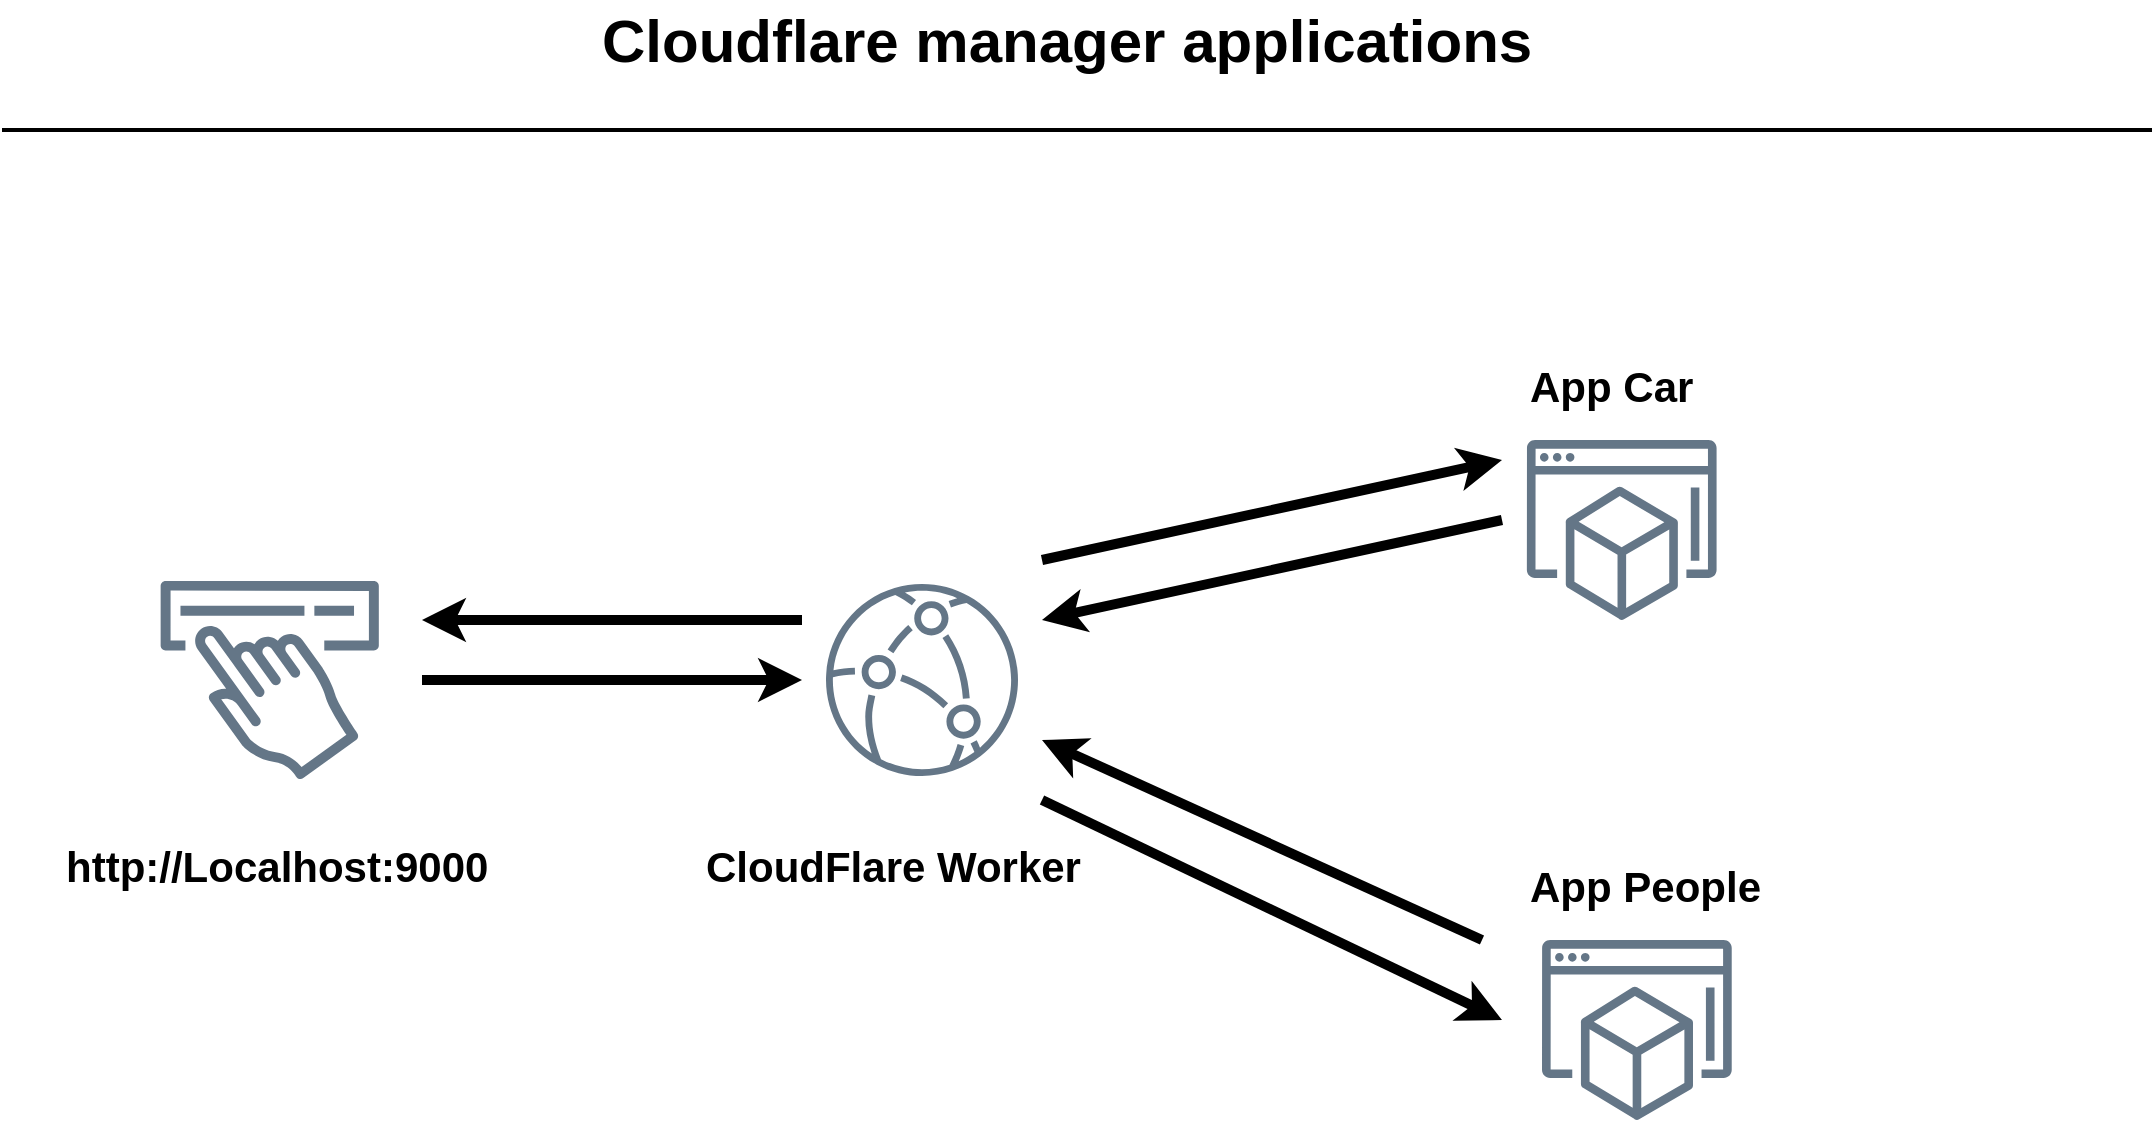 <mxfile version="20.8.15" type="github">
  <diagram id="Ht1M8jgEwFfnCIfOTk4-" name="Page-1">
    <mxGraphModel dx="1986" dy="1118" grid="1" gridSize="10" guides="1" tooltips="1" connect="1" arrows="1" fold="1" page="1" pageScale="1" pageWidth="1169" pageHeight="827" math="0" shadow="0">
      <root>
        <mxCell id="0" />
        <mxCell id="1" parent="0" />
        <mxCell id="-QjtrjUzRDEMRZ5MF8oH-47" value="Cloudflare manager applications" style="text;html=1;resizable=0;points=[];autosize=1;align=left;verticalAlign=top;spacingTop=-4;fontSize=30;fontStyle=1" parent="1" vertex="1">
          <mxGeometry x="337.5" y="60" width="490" height="40" as="geometry" />
        </mxCell>
        <mxCell id="SCVMTBWpLvtzJIhz15lM-1" value="" style="line;strokeWidth=2;html=1;fontSize=14;" parent="1" vertex="1">
          <mxGeometry x="40" y="120" width="1075" height="10" as="geometry" />
        </mxCell>
        <mxCell id="WLu1c2YTE3ehMS2ho4bU-8" value="" style="sketch=0;outlineConnect=0;fontColor=#ffffff;fillColor=#647687;strokeColor=#314354;dashed=0;verticalLabelPosition=bottom;verticalAlign=top;align=center;html=1;fontSize=12;fontStyle=0;aspect=fixed;shape=mxgraph.aws4.workspaces_workspaces_web;gradientColor=none;" vertex="1" parent="1">
          <mxGeometry x="802.43" y="280" width="94.86" height="90" as="geometry" />
        </mxCell>
        <mxCell id="WLu1c2YTE3ehMS2ho4bU-10" value="" style="sketch=0;outlineConnect=0;fontColor=#ffffff;fillColor=#647687;strokeColor=#314354;dashed=0;verticalLabelPosition=bottom;verticalAlign=top;align=center;html=1;fontSize=12;fontStyle=0;aspect=fixed;shape=mxgraph.aws4.workspaces_workspaces_web;" vertex="1" parent="1">
          <mxGeometry x="810" y="530" width="94.86" height="90" as="geometry" />
        </mxCell>
        <mxCell id="WLu1c2YTE3ehMS2ho4bU-11" value="" style="sketch=0;outlineConnect=0;fillColor=#647687;strokeColor=none;dashed=0;verticalLabelPosition=bottom;verticalAlign=top;align=center;html=1;fontSize=12;fontStyle=0;aspect=fixed;shape=mxgraph.aws4.amplify_aws_amplify_studio;fontColor=#ffffff;gradientColor=none;" vertex="1" parent="1">
          <mxGeometry x="119.32" y="350" width="109.09" height="100" as="geometry" />
        </mxCell>
        <mxCell id="WLu1c2YTE3ehMS2ho4bU-12" value="" style="sketch=0;points=[[0,0,0],[0.25,0,0],[0.5,0,0],[0.75,0,0],[1,0,0],[0,1,0],[0.25,1,0],[0.5,1,0],[0.75,1,0],[1,1,0],[0,0.25,0],[0,0.5,0],[0,0.75,0],[1,0.25,0],[1,0.5,0],[1,0.75,0]];outlineConnect=0;gradientDirection=north;fillColor=none;strokeColor=#647687;dashed=0;verticalLabelPosition=bottom;verticalAlign=top;align=center;html=1;fontSize=12;fontStyle=0;aspect=fixed;shape=mxgraph.aws4.resourceIcon;resIcon=mxgraph.aws4.cloudfront;fontColor=#ffffff;strokeWidth=1;fillStyle=auto;gradientColor=none;" vertex="1" parent="1">
          <mxGeometry x="440" y="340" width="120" height="120" as="geometry" />
        </mxCell>
        <mxCell id="WLu1c2YTE3ehMS2ho4bU-15" value="&lt;font style=&quot;font-size: 21px;&quot;&gt;http://Localhost:9000&lt;/font&gt;" style="text;html=1;resizable=0;points=[];autosize=1;align=left;verticalAlign=top;spacingTop=-4;fontSize=30;fontStyle=1" vertex="1" parent="1">
          <mxGeometry x="70" y="470" width="230" height="40" as="geometry" />
        </mxCell>
        <mxCell id="WLu1c2YTE3ehMS2ho4bU-16" value="&lt;font style=&quot;font-size: 21px;&quot;&gt;CloudFlare Worker&lt;/font&gt;" style="text;html=1;resizable=0;points=[];autosize=1;align=left;verticalAlign=top;spacingTop=-4;fontSize=30;fontStyle=1" vertex="1" parent="1">
          <mxGeometry x="390" y="470" width="210" height="40" as="geometry" />
        </mxCell>
        <mxCell id="WLu1c2YTE3ehMS2ho4bU-17" value="&lt;font style=&quot;font-size: 21px;&quot;&gt;App Car&lt;/font&gt;" style="text;html=1;resizable=0;points=[];autosize=1;align=left;verticalAlign=top;spacingTop=-4;fontSize=30;fontStyle=1" vertex="1" parent="1">
          <mxGeometry x="802.43" y="230" width="110" height="40" as="geometry" />
        </mxCell>
        <mxCell id="WLu1c2YTE3ehMS2ho4bU-18" value="&lt;span style=&quot;font-size: 21px;&quot;&gt;App People&lt;/span&gt;" style="text;html=1;resizable=0;points=[];autosize=1;align=left;verticalAlign=top;spacingTop=-4;fontSize=30;fontStyle=1" vertex="1" parent="1">
          <mxGeometry x="802.43" y="480" width="140" height="40" as="geometry" />
        </mxCell>
        <mxCell id="WLu1c2YTE3ehMS2ho4bU-20" value="" style="endArrow=classic;html=1;rounded=0;fontSize=21;exitX=1;exitY=0;exitDx=0;exitDy=0;exitPerimeter=0;strokeWidth=5;" edge="1" parent="1" source="WLu1c2YTE3ehMS2ho4bU-12">
          <mxGeometry width="50" height="50" relative="1" as="geometry">
            <mxPoint x="460" y="560" as="sourcePoint" />
            <mxPoint x="790" y="290" as="targetPoint" />
          </mxGeometry>
        </mxCell>
        <mxCell id="WLu1c2YTE3ehMS2ho4bU-21" value="" style="endArrow=classic;html=1;rounded=0;fontSize=21;exitX=1;exitY=1;exitDx=0;exitDy=0;exitPerimeter=0;strokeWidth=5;" edge="1" parent="1" source="WLu1c2YTE3ehMS2ho4bU-12">
          <mxGeometry width="50" height="50" relative="1" as="geometry">
            <mxPoint x="570" y="410" as="sourcePoint" />
            <mxPoint x="790" y="570" as="targetPoint" />
          </mxGeometry>
        </mxCell>
        <mxCell id="WLu1c2YTE3ehMS2ho4bU-23" value="" style="endArrow=classic;html=1;rounded=0;fontSize=21;strokeWidth=5;entryX=0;entryY=0.5;entryDx=0;entryDy=0;entryPerimeter=0;" edge="1" parent="1" target="WLu1c2YTE3ehMS2ho4bU-12">
          <mxGeometry width="50" height="50" relative="1" as="geometry">
            <mxPoint x="250" y="400" as="sourcePoint" />
            <mxPoint x="480" y="290" as="targetPoint" />
          </mxGeometry>
        </mxCell>
        <mxCell id="WLu1c2YTE3ehMS2ho4bU-24" value="" style="endArrow=classic;html=1;rounded=0;fontSize=21;strokeWidth=5;entryX=1;entryY=0.25;entryDx=0;entryDy=0;entryPerimeter=0;" edge="1" parent="1" target="WLu1c2YTE3ehMS2ho4bU-12">
          <mxGeometry width="50" height="50" relative="1" as="geometry">
            <mxPoint x="790" y="320" as="sourcePoint" />
            <mxPoint x="580" y="410" as="targetPoint" />
          </mxGeometry>
        </mxCell>
        <mxCell id="WLu1c2YTE3ehMS2ho4bU-25" value="" style="endArrow=classic;html=1;rounded=0;fontSize=21;strokeWidth=5;entryX=1;entryY=0.75;entryDx=0;entryDy=0;entryPerimeter=0;" edge="1" parent="1" target="WLu1c2YTE3ehMS2ho4bU-12">
          <mxGeometry width="50" height="50" relative="1" as="geometry">
            <mxPoint x="780" y="530" as="sourcePoint" />
            <mxPoint x="570" y="380" as="targetPoint" />
          </mxGeometry>
        </mxCell>
        <mxCell id="WLu1c2YTE3ehMS2ho4bU-26" value="" style="endArrow=classic;html=1;rounded=0;fontSize=21;strokeWidth=5;exitX=0;exitY=0.25;exitDx=0;exitDy=0;exitPerimeter=0;" edge="1" parent="1" source="WLu1c2YTE3ehMS2ho4bU-12">
          <mxGeometry width="50" height="50" relative="1" as="geometry">
            <mxPoint x="470" y="460" as="sourcePoint" />
            <mxPoint x="250" y="370" as="targetPoint" />
          </mxGeometry>
        </mxCell>
      </root>
    </mxGraphModel>
  </diagram>
</mxfile>
